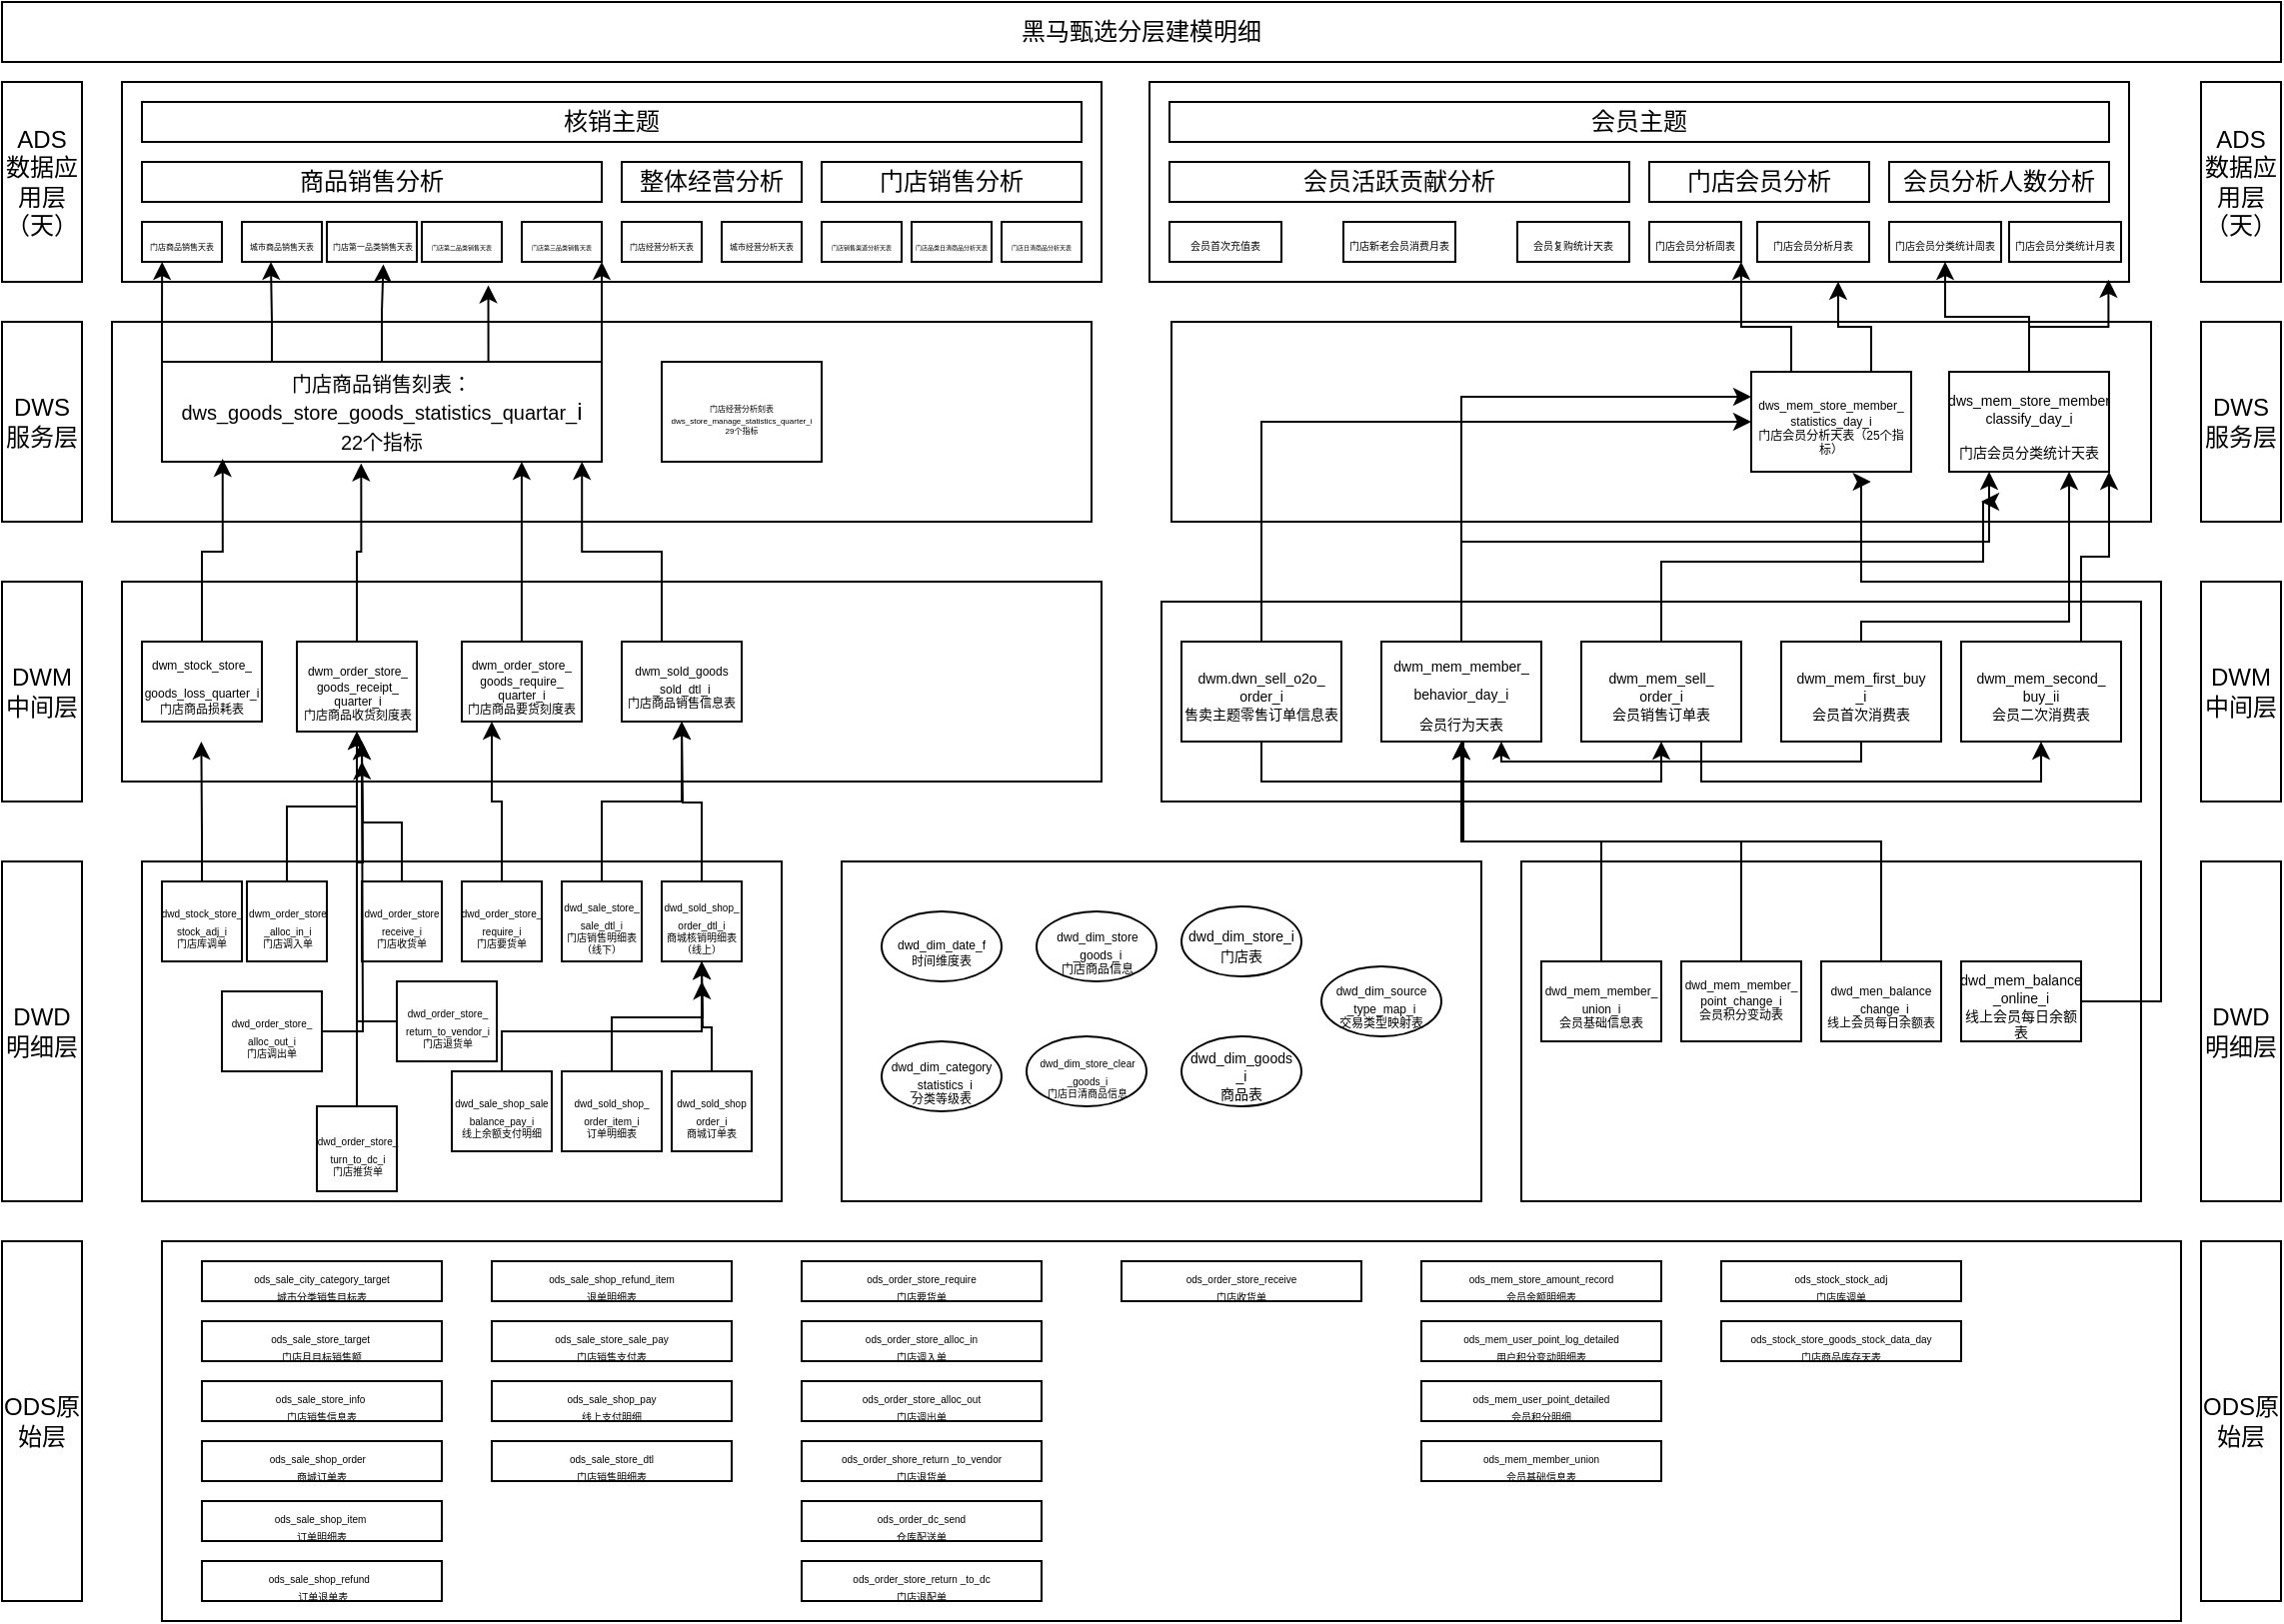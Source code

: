 <mxfile version="24.2.5" type="device">
  <diagram name="第 1 页" id="Sf4E3HGws6S3_wrzmAhF">
    <mxGraphModel dx="1444" dy="960" grid="1" gridSize="10" guides="1" tooltips="1" connect="1" arrows="1" fold="1" page="1" pageScale="1" pageWidth="1169" pageHeight="827" math="0" shadow="0">
      <root>
        <mxCell id="0" />
        <mxCell id="1" parent="0" />
        <mxCell id="gCYg-Fghnj7vj3xY7Wb9-7" value="黑马甄选分层建模明细" style="rounded=0;whiteSpace=wrap;html=1;" parent="1" vertex="1">
          <mxGeometry x="10" y="10" width="1140" height="30" as="geometry" />
        </mxCell>
        <mxCell id="gCYg-Fghnj7vj3xY7Wb9-8" value="ADS&lt;div&gt;数据应用层（天）&lt;/div&gt;" style="rounded=0;whiteSpace=wrap;html=1;" parent="1" vertex="1">
          <mxGeometry x="10" y="50" width="40" height="100" as="geometry" />
        </mxCell>
        <mxCell id="gCYg-Fghnj7vj3xY7Wb9-9" value="DWS&lt;div&gt;服务层&lt;/div&gt;" style="rounded=0;whiteSpace=wrap;html=1;" parent="1" vertex="1">
          <mxGeometry x="10" y="170" width="40" height="100" as="geometry" />
        </mxCell>
        <mxCell id="gCYg-Fghnj7vj3xY7Wb9-10" value="DWM&lt;div&gt;中间层&lt;/div&gt;" style="rounded=0;whiteSpace=wrap;html=1;" parent="1" vertex="1">
          <mxGeometry x="10" y="300" width="40" height="110" as="geometry" />
        </mxCell>
        <mxCell id="gCYg-Fghnj7vj3xY7Wb9-11" value="DWD明细层" style="rounded=0;whiteSpace=wrap;html=1;" parent="1" vertex="1">
          <mxGeometry x="10" y="440" width="40" height="170" as="geometry" />
        </mxCell>
        <mxCell id="gCYg-Fghnj7vj3xY7Wb9-13" value="ODS原始层" style="rounded=0;whiteSpace=wrap;html=1;" parent="1" vertex="1">
          <mxGeometry x="10" y="630" width="40" height="180" as="geometry" />
        </mxCell>
        <mxCell id="gCYg-Fghnj7vj3xY7Wb9-19" value="ADS&lt;div&gt;数据应用层（天）&lt;/div&gt;" style="rounded=0;whiteSpace=wrap;html=1;" parent="1" vertex="1">
          <mxGeometry x="1110" y="50" width="40" height="100" as="geometry" />
        </mxCell>
        <mxCell id="gCYg-Fghnj7vj3xY7Wb9-20" value="DWS&lt;div&gt;服务层&lt;/div&gt;" style="rounded=0;whiteSpace=wrap;html=1;" parent="1" vertex="1">
          <mxGeometry x="1110" y="170" width="40" height="100" as="geometry" />
        </mxCell>
        <mxCell id="gCYg-Fghnj7vj3xY7Wb9-21" value="DWM&lt;div&gt;中间层&lt;/div&gt;" style="rounded=0;whiteSpace=wrap;html=1;" parent="1" vertex="1">
          <mxGeometry x="1110" y="300" width="40" height="110" as="geometry" />
        </mxCell>
        <mxCell id="gCYg-Fghnj7vj3xY7Wb9-22" value="DWD明细层" style="rounded=0;whiteSpace=wrap;html=1;" parent="1" vertex="1">
          <mxGeometry x="1110" y="440" width="40" height="170" as="geometry" />
        </mxCell>
        <mxCell id="gCYg-Fghnj7vj3xY7Wb9-23" value="ODS原始层" style="rounded=0;whiteSpace=wrap;html=1;" parent="1" vertex="1">
          <mxGeometry x="1110" y="630" width="40" height="180" as="geometry" />
        </mxCell>
        <mxCell id="gCYg-Fghnj7vj3xY7Wb9-24" value="" style="rounded=0;whiteSpace=wrap;html=1;" parent="1" vertex="1">
          <mxGeometry x="70" y="50" width="490" height="100" as="geometry" />
        </mxCell>
        <mxCell id="gCYg-Fghnj7vj3xY7Wb9-25" value="" style="rounded=0;whiteSpace=wrap;html=1;" parent="1" vertex="1">
          <mxGeometry x="584" y="50" width="490" height="100" as="geometry" />
        </mxCell>
        <mxCell id="gCYg-Fghnj7vj3xY7Wb9-26" value="" style="rounded=0;whiteSpace=wrap;html=1;" parent="1" vertex="1">
          <mxGeometry x="65" y="170" width="490" height="100" as="geometry" />
        </mxCell>
        <mxCell id="gCYg-Fghnj7vj3xY7Wb9-27" value="" style="rounded=0;whiteSpace=wrap;html=1;" parent="1" vertex="1">
          <mxGeometry x="595" y="170" width="490" height="100" as="geometry" />
        </mxCell>
        <mxCell id="gCYg-Fghnj7vj3xY7Wb9-28" value="" style="rounded=0;whiteSpace=wrap;html=1;" parent="1" vertex="1">
          <mxGeometry x="70" y="300" width="490" height="100" as="geometry" />
        </mxCell>
        <mxCell id="gCYg-Fghnj7vj3xY7Wb9-29" value="" style="rounded=0;whiteSpace=wrap;html=1;" parent="1" vertex="1">
          <mxGeometry x="590" y="310" width="490" height="100" as="geometry" />
        </mxCell>
        <mxCell id="gCYg-Fghnj7vj3xY7Wb9-30" value="" style="rounded=0;whiteSpace=wrap;html=1;" parent="1" vertex="1">
          <mxGeometry x="80" y="440" width="320" height="170" as="geometry" />
        </mxCell>
        <mxCell id="gCYg-Fghnj7vj3xY7Wb9-31" value="" style="rounded=0;whiteSpace=wrap;html=1;" parent="1" vertex="1">
          <mxGeometry x="430" y="440" width="320" height="170" as="geometry" />
        </mxCell>
        <mxCell id="gCYg-Fghnj7vj3xY7Wb9-32" value="" style="rounded=0;whiteSpace=wrap;html=1;" parent="1" vertex="1">
          <mxGeometry x="770" y="440" width="310" height="170" as="geometry" />
        </mxCell>
        <mxCell id="gCYg-Fghnj7vj3xY7Wb9-33" value="" style="rounded=0;whiteSpace=wrap;html=1;" parent="1" vertex="1">
          <mxGeometry x="90" y="630" width="1010" height="190" as="geometry" />
        </mxCell>
        <mxCell id="gCYg-Fghnj7vj3xY7Wb9-34" value="&lt;font style=&quot;font-size: 5px;&quot;&gt;&lt;font style=&quot;font-size: 5px;&quot;&gt;&lt;font style=&quot;font-size: 5px;&quot;&gt;ods_sale_city_category_&lt;/font&gt;&lt;font style=&quot;font-size: 5px;&quot;&gt;&lt;font style=&quot;font-size: 5px;&quot;&gt;target&lt;/font&gt;&lt;/font&gt;&lt;/font&gt;&lt;/font&gt;&lt;div style=&quot;font-size: 5px;&quot;&gt;&lt;span style=&quot;background-color: initial;&quot;&gt;&lt;font style=&quot;font-size: 5px;&quot;&gt;城市分类销售目标表&lt;/font&gt;&lt;/span&gt;&lt;/div&gt;" style="rounded=0;whiteSpace=wrap;html=1;" parent="1" vertex="1">
          <mxGeometry x="110" y="640" width="120" height="20" as="geometry" />
        </mxCell>
        <mxCell id="gCYg-Fghnj7vj3xY7Wb9-35" value="&lt;font style=&quot;font-size: 5px;&quot;&gt;ods_sale_store_target&amp;nbsp;&lt;/font&gt;&lt;div style=&quot;font-size: 5px;&quot;&gt;&lt;font style=&quot;font-size: 5px;&quot;&gt;门店月目标销售额&lt;/font&gt;&lt;/div&gt;" style="rounded=0;whiteSpace=wrap;html=1;" parent="1" vertex="1">
          <mxGeometry x="110" y="670" width="120" height="20" as="geometry" />
        </mxCell>
        <mxCell id="gCYg-Fghnj7vj3xY7Wb9-37" value="&lt;font style=&quot;font-size: 5px;&quot;&gt;ods_sale_store_info&amp;nbsp;&lt;/font&gt;&lt;div style=&quot;font-size: 5px;&quot;&gt;&lt;font style=&quot;font-size: 5px;&quot;&gt;门店销售信息表&lt;/font&gt;&lt;/div&gt;" style="rounded=0;whiteSpace=wrap;html=1;" parent="1" vertex="1">
          <mxGeometry x="110" y="700" width="120" height="20" as="geometry" />
        </mxCell>
        <mxCell id="gCYg-Fghnj7vj3xY7Wb9-38" value="&lt;font style=&quot;font-size: 5px;&quot;&gt;ods_sale_shop_order&amp;nbsp; &amp;nbsp;&lt;/font&gt;&lt;div style=&quot;font-size: 5px;&quot;&gt;&lt;font style=&quot;font-size: 5px;&quot;&gt;商城订单表&lt;/font&gt;&lt;/div&gt;" style="rounded=0;whiteSpace=wrap;html=1;" parent="1" vertex="1">
          <mxGeometry x="110" y="730" width="120" height="20" as="geometry" />
        </mxCell>
        <mxCell id="gCYg-Fghnj7vj3xY7Wb9-39" value="&lt;font style=&quot;font-size: 5px;&quot;&gt;ods_sale_shop_item&amp;nbsp;&lt;/font&gt;&lt;div style=&quot;font-size: 5px;&quot;&gt;&lt;font style=&quot;font-size: 5px;&quot;&gt;订单明细表&lt;/font&gt;&lt;/div&gt;" style="rounded=0;whiteSpace=wrap;html=1;" parent="1" vertex="1">
          <mxGeometry x="110" y="760" width="120" height="20" as="geometry" />
        </mxCell>
        <mxCell id="gCYg-Fghnj7vj3xY7Wb9-47" value="&lt;font style=&quot;font-size: 5px;&quot;&gt;ods_sale_shop_refund&amp;nbsp;&amp;nbsp;&lt;/font&gt;&lt;div style=&quot;font-size: 5px;&quot;&gt;&lt;font style=&quot;font-size: 5px;&quot;&gt;&amp;nbsp;订单退单表&lt;/font&gt;&lt;/div&gt;" style="rounded=0;whiteSpace=wrap;html=1;" parent="1" vertex="1">
          <mxGeometry x="110" y="790" width="120" height="20" as="geometry" />
        </mxCell>
        <mxCell id="gCYg-Fghnj7vj3xY7Wb9-48" value="&lt;font style=&quot;font-size: 5px;&quot;&gt;ods_sale_shop_refund_item&lt;/font&gt;&lt;div style=&quot;font-size: 5px;&quot;&gt;&lt;font style=&quot;font-size: 5px;&quot;&gt;退单明细表&lt;/font&gt;&lt;/div&gt;" style="rounded=0;whiteSpace=wrap;html=1;" parent="1" vertex="1">
          <mxGeometry x="255" y="640" width="120" height="20" as="geometry" />
        </mxCell>
        <mxCell id="gCYg-Fghnj7vj3xY7Wb9-49" value="&lt;font style=&quot;font-size: 5px;&quot;&gt;ods_sale_store_sale_pay&lt;/font&gt;&lt;div style=&quot;font-size: 5px;&quot;&gt;&lt;font style=&quot;font-size: 5px;&quot;&gt;门店销售支付表&lt;/font&gt;&lt;/div&gt;" style="rounded=0;whiteSpace=wrap;html=1;" parent="1" vertex="1">
          <mxGeometry x="255" y="670" width="120" height="20" as="geometry" />
        </mxCell>
        <mxCell id="gCYg-Fghnj7vj3xY7Wb9-50" value="&lt;font style=&quot;font-size: 5px;&quot;&gt;ods_sale_shop_pay&lt;/font&gt;&lt;div style=&quot;font-size: 5px;&quot;&gt;&lt;font style=&quot;font-size: 5px;&quot;&gt;线上支付明细&lt;/font&gt;&lt;/div&gt;" style="rounded=0;whiteSpace=wrap;html=1;" parent="1" vertex="1">
          <mxGeometry x="255" y="700" width="120" height="20" as="geometry" />
        </mxCell>
        <mxCell id="gCYg-Fghnj7vj3xY7Wb9-51" value="&lt;font style=&quot;font-size: 5px;&quot;&gt;ods_sale_store_dtl&lt;/font&gt;&lt;div style=&quot;font-size: 5px;&quot;&gt;&lt;font style=&quot;font-size: 5px;&quot;&gt;门店销售明细表&lt;/font&gt;&lt;/div&gt;" style="rounded=0;whiteSpace=wrap;html=1;" parent="1" vertex="1">
          <mxGeometry x="255" y="730" width="120" height="20" as="geometry" />
        </mxCell>
        <mxCell id="gCYg-Fghnj7vj3xY7Wb9-61" value="&lt;font style=&quot;font-size: 5px;&quot;&gt;ods_order_store_require&lt;/font&gt;&lt;div style=&quot;font-size: 5px;&quot;&gt;&lt;font style=&quot;font-size: 5px;&quot;&gt;门店要货单&lt;/font&gt;&lt;/div&gt;" style="rounded=0;whiteSpace=wrap;html=1;" parent="1" vertex="1">
          <mxGeometry x="410" y="640" width="120" height="20" as="geometry" />
        </mxCell>
        <mxCell id="gCYg-Fghnj7vj3xY7Wb9-62" value="&lt;font style=&quot;font-size: 5px;&quot;&gt;ods_order_store_alloc_in&lt;/font&gt;&lt;div style=&quot;font-size: 5px;&quot;&gt;&lt;font style=&quot;font-size: 5px;&quot;&gt;门店调入单&lt;/font&gt;&lt;/div&gt;" style="rounded=0;whiteSpace=wrap;html=1;" parent="1" vertex="1">
          <mxGeometry x="410" y="670" width="120" height="20" as="geometry" />
        </mxCell>
        <mxCell id="gCYg-Fghnj7vj3xY7Wb9-63" value="&lt;font style=&quot;font-size: 5px;&quot;&gt;ods_order_store_alloc_out&lt;/font&gt;&lt;div style=&quot;font-size: 5px;&quot;&gt;&lt;font style=&quot;font-size: 5px;&quot;&gt;门店调出单&lt;/font&gt;&lt;/div&gt;" style="rounded=0;whiteSpace=wrap;html=1;" parent="1" vertex="1">
          <mxGeometry x="410" y="700" width="120" height="20" as="geometry" />
        </mxCell>
        <mxCell id="gCYg-Fghnj7vj3xY7Wb9-64" value="&lt;font style=&quot;font-size: 5px;&quot;&gt;ods_order_shore_return _to_vendor&lt;/font&gt;&lt;div style=&quot;font-size: 5px;&quot;&gt;&lt;font style=&quot;font-size: 5px;&quot;&gt;门店退货单&lt;/font&gt;&lt;/div&gt;" style="rounded=0;whiteSpace=wrap;html=1;" parent="1" vertex="1">
          <mxGeometry x="410" y="730" width="120" height="20" as="geometry" />
        </mxCell>
        <mxCell id="gCYg-Fghnj7vj3xY7Wb9-65" value="&lt;font style=&quot;font-size: 5px;&quot;&gt;ods_order_dc_send&lt;/font&gt;&lt;div style=&quot;font-size: 5px;&quot;&gt;&lt;font style=&quot;font-size: 5px;&quot;&gt;仓库配送单&lt;/font&gt;&lt;/div&gt;" style="rounded=0;whiteSpace=wrap;html=1;" parent="1" vertex="1">
          <mxGeometry x="410" y="760" width="120" height="20" as="geometry" />
        </mxCell>
        <mxCell id="gCYg-Fghnj7vj3xY7Wb9-66" value="&lt;font style=&quot;font-size: 5px;&quot;&gt;ods_order_store_return _to_dc&lt;/font&gt;&lt;div style=&quot;font-size: 5px;&quot;&gt;&lt;font style=&quot;font-size: 5px;&quot;&gt;门店退配单&lt;/font&gt;&lt;/div&gt;" style="rounded=0;whiteSpace=wrap;html=1;" parent="1" vertex="1">
          <mxGeometry x="410" y="790" width="120" height="20" as="geometry" />
        </mxCell>
        <mxCell id="gCYg-Fghnj7vj3xY7Wb9-67" value="&lt;font style=&quot;font-size: 5px;&quot;&gt;ods_order_store_receive&lt;/font&gt;&lt;div style=&quot;font-size: 5px;&quot;&gt;&lt;font style=&quot;font-size: 5px;&quot;&gt;门店收货单&lt;/font&gt;&lt;/div&gt;" style="rounded=0;whiteSpace=wrap;html=1;" parent="1" vertex="1">
          <mxGeometry x="570" y="640" width="120" height="20" as="geometry" />
        </mxCell>
        <mxCell id="gCYg-Fghnj7vj3xY7Wb9-73" value="&lt;font style=&quot;font-size: 5px;&quot;&gt;ods_mem_store_amount_record&lt;/font&gt;&lt;div style=&quot;font-size: 5px;&quot;&gt;&lt;font style=&quot;font-size: 5px;&quot;&gt;会员余额明细表&lt;/font&gt;&lt;/div&gt;" style="rounded=0;whiteSpace=wrap;html=1;" parent="1" vertex="1">
          <mxGeometry x="720" y="640" width="120" height="20" as="geometry" />
        </mxCell>
        <mxCell id="gCYg-Fghnj7vj3xY7Wb9-74" value="&lt;font style=&quot;font-size: 5px;&quot;&gt;ods_mem_user_point_log_detailed&lt;/font&gt;&lt;div style=&quot;font-size: 5px;&quot;&gt;&lt;font style=&quot;font-size: 5px;&quot;&gt;用户积分变动明细表&lt;/font&gt;&lt;/div&gt;" style="rounded=0;whiteSpace=wrap;html=1;" parent="1" vertex="1">
          <mxGeometry x="720" y="670" width="120" height="20" as="geometry" />
        </mxCell>
        <mxCell id="gCYg-Fghnj7vj3xY7Wb9-75" value="&lt;font style=&quot;font-size: 5px;&quot;&gt;ods_mem_user_point_detailed&lt;/font&gt;&lt;div style=&quot;font-size: 5px;&quot;&gt;&lt;font style=&quot;font-size: 5px;&quot;&gt;会员积分明细&lt;/font&gt;&lt;/div&gt;" style="rounded=0;whiteSpace=wrap;html=1;" parent="1" vertex="1">
          <mxGeometry x="720" y="700" width="120" height="20" as="geometry" />
        </mxCell>
        <mxCell id="gCYg-Fghnj7vj3xY7Wb9-76" value="&lt;font style=&quot;font-size: 5px;&quot;&gt;ods_mem_member_union&lt;/font&gt;&lt;div style=&quot;font-size: 5px;&quot;&gt;&lt;font style=&quot;font-size: 5px;&quot;&gt;会员基础信息表&lt;/font&gt;&lt;/div&gt;" style="rounded=0;whiteSpace=wrap;html=1;" parent="1" vertex="1">
          <mxGeometry x="720" y="730" width="120" height="20" as="geometry" />
        </mxCell>
        <mxCell id="gCYg-Fghnj7vj3xY7Wb9-85" value="&lt;font style=&quot;font-size: 5px;&quot;&gt;ods_stock_stock_adj&lt;/font&gt;&lt;div style=&quot;font-size: 5px;&quot;&gt;&lt;font style=&quot;font-size: 5px;&quot;&gt;门店库调单&lt;/font&gt;&lt;/div&gt;" style="rounded=0;whiteSpace=wrap;html=1;" parent="1" vertex="1">
          <mxGeometry x="870" y="640" width="120" height="20" as="geometry" />
        </mxCell>
        <mxCell id="gCYg-Fghnj7vj3xY7Wb9-86" value="&lt;font style=&quot;font-size: 5px;&quot;&gt;od&lt;font style=&quot;font-size: 5px;&quot;&gt;s_stock_store_goods_stock_data_day&lt;/font&gt;&lt;/font&gt;&lt;div style=&quot;font-size: 5px;&quot;&gt;&lt;font style=&quot;font-size: 5px;&quot;&gt;门店商品库存天表&lt;/font&gt;&lt;/div&gt;" style="rounded=0;whiteSpace=wrap;html=1;" parent="1" vertex="1">
          <mxGeometry x="870" y="670" width="120" height="20" as="geometry" />
        </mxCell>
        <mxCell id="gCYg-Fghnj7vj3xY7Wb9-92" value="&lt;font style=&quot;font-size: 5px;&quot;&gt;dwd_stock_store_&lt;/font&gt;&lt;div style=&quot;font-size: 5px;&quot;&gt;&lt;font style=&quot;font-size: 5px;&quot;&gt;stock_adj_i&lt;/font&gt;&lt;/div&gt;&lt;div style=&quot;font-size: 5px;&quot;&gt;&lt;font style=&quot;font-size: 5px;&quot;&gt;门店库调单&lt;/font&gt;&lt;/div&gt;" style="rounded=0;whiteSpace=wrap;html=1;" parent="1" vertex="1">
          <mxGeometry x="90" y="450" width="40" height="40" as="geometry" />
        </mxCell>
        <mxCell id="M7vRHAxpr6XtETw_-yY6-61" style="edgeStyle=orthogonalEdgeStyle;rounded=0;orthogonalLoop=1;jettySize=auto;html=1;entryX=0.5;entryY=1;entryDx=0;entryDy=0;" edge="1" parent="1" source="gCYg-Fghnj7vj3xY7Wb9-96" target="gCYg-Fghnj7vj3xY7Wb9-127">
          <mxGeometry relative="1" as="geometry" />
        </mxCell>
        <mxCell id="gCYg-Fghnj7vj3xY7Wb9-96" value="&lt;font style=&quot;font-size: 5px;&quot;&gt;dwm_order_store&lt;/font&gt;&lt;div style=&quot;font-size: 5px;&quot;&gt;&lt;font style=&quot;font-size: 5px;&quot;&gt;_alloc_in_i&lt;/font&gt;&lt;/div&gt;&lt;div style=&quot;font-size: 5px;&quot;&gt;&lt;font style=&quot;font-size: 5px;&quot;&gt;门店调入单&lt;/font&gt;&lt;/div&gt;" style="rounded=0;whiteSpace=wrap;html=1;" parent="1" vertex="1">
          <mxGeometry x="132.5" y="450" width="40" height="40" as="geometry" />
        </mxCell>
        <mxCell id="M7vRHAxpr6XtETw_-yY6-63" style="edgeStyle=orthogonalEdgeStyle;rounded=0;orthogonalLoop=1;jettySize=auto;html=1;exitX=0.5;exitY=0;exitDx=0;exitDy=0;" edge="1" parent="1" source="gCYg-Fghnj7vj3xY7Wb9-97">
          <mxGeometry relative="1" as="geometry">
            <mxPoint x="190" y="390" as="targetPoint" />
          </mxGeometry>
        </mxCell>
        <mxCell id="gCYg-Fghnj7vj3xY7Wb9-97" value="&lt;font style=&quot;font-size: 5px;&quot;&gt;dwd_order_store&lt;/font&gt;&lt;div style=&quot;font-size: 5px;&quot;&gt;&lt;font style=&quot;font-size: 5px;&quot;&gt;receive_i&lt;/font&gt;&lt;/div&gt;&lt;div style=&quot;font-size: 5px;&quot;&gt;&lt;font style=&quot;font-size: 5px;&quot;&gt;门店收货单&lt;/font&gt;&lt;/div&gt;" style="rounded=0;whiteSpace=wrap;html=1;" parent="1" vertex="1">
          <mxGeometry x="190" y="450" width="40" height="40" as="geometry" />
        </mxCell>
        <mxCell id="M7vRHAxpr6XtETw_-yY6-67" style="edgeStyle=orthogonalEdgeStyle;rounded=0;orthogonalLoop=1;jettySize=auto;html=1;exitX=0.5;exitY=0;exitDx=0;exitDy=0;entryX=0.25;entryY=1;entryDx=0;entryDy=0;" edge="1" parent="1" source="gCYg-Fghnj7vj3xY7Wb9-98" target="gCYg-Fghnj7vj3xY7Wb9-128">
          <mxGeometry relative="1" as="geometry">
            <Array as="points">
              <mxPoint x="260" y="410" />
              <mxPoint x="255" y="410" />
            </Array>
          </mxGeometry>
        </mxCell>
        <mxCell id="gCYg-Fghnj7vj3xY7Wb9-98" value="&lt;font style=&quot;font-size: 5px;&quot;&gt;dwd_order_store_&lt;/font&gt;&lt;div style=&quot;font-size: 5px;&quot;&gt;&lt;font style=&quot;font-size: 5px;&quot;&gt;require_i&lt;/font&gt;&lt;/div&gt;&lt;div style=&quot;font-size: 5px;&quot;&gt;&lt;font style=&quot;font-size: 5px;&quot;&gt;门店要货单&lt;/font&gt;&lt;/div&gt;" style="rounded=0;whiteSpace=wrap;html=1;" parent="1" vertex="1">
          <mxGeometry x="240" y="450" width="40" height="40" as="geometry" />
        </mxCell>
        <mxCell id="M7vRHAxpr6XtETw_-yY6-68" style="edgeStyle=orthogonalEdgeStyle;rounded=0;orthogonalLoop=1;jettySize=auto;html=1;entryX=0.5;entryY=1;entryDx=0;entryDy=0;" edge="1" parent="1" source="gCYg-Fghnj7vj3xY7Wb9-99" target="gCYg-Fghnj7vj3xY7Wb9-129">
          <mxGeometry relative="1" as="geometry" />
        </mxCell>
        <mxCell id="gCYg-Fghnj7vj3xY7Wb9-99" value="&lt;font style=&quot;font-size: 5px;&quot;&gt;dwd_sale_store_&lt;/font&gt;&lt;div style=&quot;font-size: 5px;&quot;&gt;&lt;font style=&quot;font-size: 5px;&quot;&gt;sale_dtl_i&lt;/font&gt;&lt;/div&gt;&lt;div style=&quot;font-size: 5px;&quot;&gt;&lt;font style=&quot;font-size: 5px;&quot;&gt;门店销售明细表（线下）&lt;/font&gt;&lt;/div&gt;" style="rounded=0;whiteSpace=wrap;html=1;" parent="1" vertex="1">
          <mxGeometry x="290" y="450" width="40" height="40" as="geometry" />
        </mxCell>
        <mxCell id="M7vRHAxpr6XtETw_-yY6-69" style="edgeStyle=orthogonalEdgeStyle;rounded=0;orthogonalLoop=1;jettySize=auto;html=1;exitX=0.5;exitY=0;exitDx=0;exitDy=0;" edge="1" parent="1" source="gCYg-Fghnj7vj3xY7Wb9-100">
          <mxGeometry relative="1" as="geometry">
            <mxPoint x="350" y="370" as="targetPoint" />
          </mxGeometry>
        </mxCell>
        <mxCell id="gCYg-Fghnj7vj3xY7Wb9-100" value="&lt;font style=&quot;font-size: 5px;&quot;&gt;dwd_sold_shop_&lt;/font&gt;&lt;div style=&quot;font-size: 5px;&quot;&gt;&lt;font style=&quot;font-size: 5px;&quot;&gt;order_dtl_i&lt;/font&gt;&lt;/div&gt;&lt;div style=&quot;font-size: 5px;&quot;&gt;&lt;font style=&quot;font-size: 5px;&quot;&gt;商城核销明细表（线上）&lt;/font&gt;&lt;/div&gt;" style="rounded=0;whiteSpace=wrap;html=1;" parent="1" vertex="1">
          <mxGeometry x="340" y="450" width="40" height="40" as="geometry" />
        </mxCell>
        <mxCell id="M7vRHAxpr6XtETw_-yY6-64" style="edgeStyle=orthogonalEdgeStyle;rounded=0;orthogonalLoop=1;jettySize=auto;html=1;exitX=1;exitY=0.5;exitDx=0;exitDy=0;" edge="1" parent="1" source="gCYg-Fghnj7vj3xY7Wb9-101">
          <mxGeometry relative="1" as="geometry">
            <mxPoint x="190" y="380" as="targetPoint" />
          </mxGeometry>
        </mxCell>
        <mxCell id="gCYg-Fghnj7vj3xY7Wb9-101" value="&lt;font style=&quot;font-size: 5px;&quot;&gt;dwd_order_store_&lt;/font&gt;&lt;div style=&quot;font-size: 5px;&quot;&gt;&lt;font style=&quot;font-size: 5px;&quot;&gt;alloc_out_i&lt;/font&gt;&lt;/div&gt;&lt;div style=&quot;font-size: 5px;&quot;&gt;&lt;font style=&quot;font-size: 5px;&quot;&gt;门店调出单&lt;/font&gt;&lt;/div&gt;" style="rounded=0;whiteSpace=wrap;html=1;" parent="1" vertex="1">
          <mxGeometry x="120" y="505" width="50" height="40" as="geometry" />
        </mxCell>
        <mxCell id="M7vRHAxpr6XtETw_-yY6-65" style="edgeStyle=orthogonalEdgeStyle;rounded=0;orthogonalLoop=1;jettySize=auto;html=1;exitX=0;exitY=0.5;exitDx=0;exitDy=0;" edge="1" parent="1" source="gCYg-Fghnj7vj3xY7Wb9-102">
          <mxGeometry relative="1" as="geometry">
            <mxPoint x="190" y="380" as="targetPoint" />
          </mxGeometry>
        </mxCell>
        <mxCell id="gCYg-Fghnj7vj3xY7Wb9-102" value="&lt;font style=&quot;font-size: 5px;&quot;&gt;dwd_order_store_&lt;/font&gt;&lt;div style=&quot;font-size: 5px;&quot;&gt;&lt;font style=&quot;font-size: 5px;&quot;&gt;return_to_vendor_i&lt;/font&gt;&lt;/div&gt;&lt;div style=&quot;font-size: 5px;&quot;&gt;&lt;font style=&quot;font-size: 5px;&quot;&gt;门店退货单&lt;/font&gt;&lt;/div&gt;" style="rounded=0;whiteSpace=wrap;html=1;" parent="1" vertex="1">
          <mxGeometry x="207.5" y="500" width="50" height="40" as="geometry" />
        </mxCell>
        <mxCell id="M7vRHAxpr6XtETw_-yY6-71" style="edgeStyle=orthogonalEdgeStyle;rounded=0;orthogonalLoop=1;jettySize=auto;html=1;exitX=0.5;exitY=0;exitDx=0;exitDy=0;" edge="1" parent="1" source="gCYg-Fghnj7vj3xY7Wb9-103">
          <mxGeometry relative="1" as="geometry">
            <mxPoint x="360" y="490" as="targetPoint" />
          </mxGeometry>
        </mxCell>
        <mxCell id="gCYg-Fghnj7vj3xY7Wb9-103" value="&lt;font style=&quot;font-size: 5px;&quot;&gt;dwd_sold_shop_&lt;/font&gt;&lt;div style=&quot;font-size: 5px;&quot;&gt;&lt;font style=&quot;font-size: 5px;&quot;&gt;order_item_i&lt;/font&gt;&lt;/div&gt;&lt;div style=&quot;font-size: 5px;&quot;&gt;&lt;font style=&quot;font-size: 5px;&quot;&gt;订单明细表&lt;/font&gt;&lt;/div&gt;" style="rounded=0;whiteSpace=wrap;html=1;" parent="1" vertex="1">
          <mxGeometry x="290" y="545" width="50" height="40" as="geometry" />
        </mxCell>
        <mxCell id="M7vRHAxpr6XtETw_-yY6-72" style="edgeStyle=orthogonalEdgeStyle;rounded=0;orthogonalLoop=1;jettySize=auto;html=1;exitX=0.5;exitY=0;exitDx=0;exitDy=0;" edge="1" parent="1" source="gCYg-Fghnj7vj3xY7Wb9-104">
          <mxGeometry relative="1" as="geometry">
            <mxPoint x="360" y="500" as="targetPoint" />
          </mxGeometry>
        </mxCell>
        <mxCell id="gCYg-Fghnj7vj3xY7Wb9-104" value="&lt;font style=&quot;font-size: 5px;&quot;&gt;dwd_sold_shop&lt;/font&gt;&lt;div style=&quot;font-size: 5px;&quot;&gt;&lt;font style=&quot;font-size: 5px;&quot;&gt;order_i&lt;/font&gt;&lt;/div&gt;&lt;div style=&quot;font-size: 5px;&quot;&gt;&lt;font style=&quot;font-size: 5px;&quot;&gt;商城订单表&lt;/font&gt;&lt;/div&gt;" style="rounded=0;whiteSpace=wrap;html=1;" parent="1" vertex="1">
          <mxGeometry x="345" y="545" width="40" height="40" as="geometry" />
        </mxCell>
        <mxCell id="M7vRHAxpr6XtETw_-yY6-62" style="edgeStyle=orthogonalEdgeStyle;rounded=0;orthogonalLoop=1;jettySize=auto;html=1;entryX=0.5;entryY=1;entryDx=0;entryDy=0;" edge="1" parent="1" source="gCYg-Fghnj7vj3xY7Wb9-105" target="gCYg-Fghnj7vj3xY7Wb9-127">
          <mxGeometry relative="1" as="geometry" />
        </mxCell>
        <mxCell id="gCYg-Fghnj7vj3xY7Wb9-105" value="&lt;font style=&quot;font-size: 5px;&quot;&gt;dwd_order_store_&lt;/font&gt;&lt;div style=&quot;font-size: 5px;&quot;&gt;&lt;font style=&quot;font-size: 5px;&quot;&gt;turn_to_dc_i&lt;/font&gt;&lt;/div&gt;&lt;div style=&quot;font-size: 5px;&quot;&gt;&lt;font style=&quot;font-size: 5px;&quot;&gt;门店推货单&lt;/font&gt;&lt;/div&gt;" style="rounded=0;whiteSpace=wrap;html=1;" parent="1" vertex="1">
          <mxGeometry x="167.5" y="562.5" width="40" height="42.5" as="geometry" />
        </mxCell>
        <mxCell id="gCYg-Fghnj7vj3xY7Wb9-107" value="&lt;font style=&quot;font-size: 5px;&quot;&gt;dwd_sale_shop_sale&lt;/font&gt;&lt;div style=&quot;font-size: 5px;&quot;&gt;&lt;font style=&quot;font-size: 5px;&quot;&gt;balance_pay_i&lt;/font&gt;&lt;/div&gt;&lt;div style=&quot;font-size: 5px;&quot;&gt;&lt;font style=&quot;font-size: 5px;&quot;&gt;线上余额支付明细&lt;/font&gt;&lt;/div&gt;" style="rounded=0;whiteSpace=wrap;html=1;" parent="1" vertex="1">
          <mxGeometry x="235" y="545" width="50" height="40" as="geometry" />
        </mxCell>
        <mxCell id="gCYg-Fghnj7vj3xY7Wb9-108" value="&lt;font style=&quot;font-size: 6px;&quot;&gt;dwd_dim_date_f&lt;/font&gt;&lt;div style=&quot;font-size: 6px;&quot;&gt;&lt;font style=&quot;font-size: 6px;&quot;&gt;时间维度表&lt;/font&gt;&lt;/div&gt;" style="ellipse;whiteSpace=wrap;html=1;" parent="1" vertex="1">
          <mxGeometry x="450" y="465" width="60" height="35" as="geometry" />
        </mxCell>
        <mxCell id="gCYg-Fghnj7vj3xY7Wb9-109" value="&lt;font style=&quot;font-size: 6px;&quot;&gt;dwd_dim_category&lt;/font&gt;&lt;div style=&quot;font-size: 6px;&quot;&gt;&lt;font style=&quot;font-size: 6px;&quot;&gt;_statistics_i&lt;/font&gt;&lt;/div&gt;&lt;div style=&quot;font-size: 6px;&quot;&gt;&lt;font style=&quot;font-size: 6px;&quot;&gt;分类等级表&lt;/font&gt;&lt;/div&gt;" style="ellipse;whiteSpace=wrap;html=1;" parent="1" vertex="1">
          <mxGeometry x="450" y="530" width="60" height="35" as="geometry" />
        </mxCell>
        <mxCell id="gCYg-Fghnj7vj3xY7Wb9-116" value="&lt;font style=&quot;font-size: 6px;&quot;&gt;dwd_dim_source&lt;/font&gt;&lt;div style=&quot;font-size: 6px;&quot;&gt;&lt;font style=&quot;font-size: 6px;&quot;&gt;_type_map_i&lt;/font&gt;&lt;/div&gt;&lt;div style=&quot;font-size: 6px;&quot;&gt;&lt;font style=&quot;font-size: 6px;&quot;&gt;交易类型映射表&lt;/font&gt;&lt;/div&gt;" style="ellipse;whiteSpace=wrap;html=1;" parent="1" vertex="1">
          <mxGeometry x="670" y="492.5" width="60" height="35" as="geometry" />
        </mxCell>
        <mxCell id="gCYg-Fghnj7vj3xY7Wb9-117" value="&lt;font style=&quot;font-size: 6px;&quot;&gt;dwd_dim_store&lt;/font&gt;&lt;div style=&quot;font-size: 6px;&quot;&gt;&lt;font style=&quot;font-size: 6px;&quot;&gt;_goods_i&lt;/font&gt;&lt;/div&gt;&lt;div style=&quot;font-size: 6px;&quot;&gt;&lt;font style=&quot;font-size: 6px;&quot;&gt;门店商品信息&lt;/font&gt;&lt;/div&gt;" style="ellipse;whiteSpace=wrap;html=1;" parent="1" vertex="1">
          <mxGeometry x="527.5" y="465" width="60" height="35" as="geometry" />
        </mxCell>
        <mxCell id="gCYg-Fghnj7vj3xY7Wb9-118" value="&lt;font style=&quot;font-size: 5px;&quot;&gt;dwd_dim_store_clear&lt;/font&gt;&lt;div style=&quot;font-size: 5px;&quot;&gt;&lt;font style=&quot;font-size: 5px;&quot;&gt;_goods_i&lt;/font&gt;&lt;/div&gt;&lt;div style=&quot;font-size: 5px;&quot;&gt;&lt;font style=&quot;font-size: 5px;&quot;&gt;门店日清商品信息&lt;/font&gt;&lt;/div&gt;" style="ellipse;whiteSpace=wrap;html=1;" parent="1" vertex="1">
          <mxGeometry x="522.5" y="527.5" width="60" height="35" as="geometry" />
        </mxCell>
        <mxCell id="gCYg-Fghnj7vj3xY7Wb9-119" value="&lt;font style=&quot;font-size: 7px;&quot;&gt;dwd_dim_store_i&lt;/font&gt;&lt;div style=&quot;font-size: 7px;&quot;&gt;&lt;font style=&quot;font-size: 7px;&quot;&gt;门店表&lt;/font&gt;&lt;/div&gt;" style="ellipse;whiteSpace=wrap;html=1;" parent="1" vertex="1">
          <mxGeometry x="600" y="462.5" width="60" height="35" as="geometry" />
        </mxCell>
        <mxCell id="gCYg-Fghnj7vj3xY7Wb9-120" value="&lt;font style=&quot;font-size: 7px;&quot;&gt;dwd_dim_goods&lt;/font&gt;&lt;div style=&quot;font-size: 7px;&quot;&gt;&lt;font style=&quot;font-size: 7px;&quot;&gt;_i&lt;/font&gt;&lt;/div&gt;&lt;div style=&quot;font-size: 7px;&quot;&gt;&lt;font style=&quot;font-size: 7px;&quot;&gt;商品表&lt;/font&gt;&lt;/div&gt;" style="ellipse;whiteSpace=wrap;html=1;" parent="1" vertex="1">
          <mxGeometry x="600" y="527.5" width="60" height="35" as="geometry" />
        </mxCell>
        <mxCell id="M7vRHAxpr6XtETw_-yY6-73" style="edgeStyle=orthogonalEdgeStyle;rounded=0;orthogonalLoop=1;jettySize=auto;html=1;entryX=0.5;entryY=1;entryDx=0;entryDy=0;" edge="1" parent="1" source="gCYg-Fghnj7vj3xY7Wb9-121" target="gCYg-Fghnj7vj3xY7Wb9-131">
          <mxGeometry relative="1" as="geometry">
            <Array as="points">
              <mxPoint x="810" y="430" />
              <mxPoint x="740" y="430" />
            </Array>
          </mxGeometry>
        </mxCell>
        <mxCell id="gCYg-Fghnj7vj3xY7Wb9-121" value="&lt;font style=&quot;font-size: 6px;&quot;&gt;dwd_mem_member_&lt;/font&gt;&lt;div style=&quot;font-size: 6px;&quot;&gt;&lt;font style=&quot;font-size: 6px;&quot;&gt;union_i&lt;/font&gt;&lt;/div&gt;&lt;div style=&quot;font-size: 6px;&quot;&gt;&lt;font style=&quot;font-size: 6px;&quot;&gt;会员基础信息表&lt;/font&gt;&lt;/div&gt;" style="rounded=0;whiteSpace=wrap;html=1;" parent="1" vertex="1">
          <mxGeometry x="780" y="490" width="60" height="40" as="geometry" />
        </mxCell>
        <mxCell id="M7vRHAxpr6XtETw_-yY6-74" style="edgeStyle=orthogonalEdgeStyle;rounded=0;orthogonalLoop=1;jettySize=auto;html=1;" edge="1" parent="1" source="gCYg-Fghnj7vj3xY7Wb9-122">
          <mxGeometry relative="1" as="geometry">
            <mxPoint x="740" y="370" as="targetPoint" />
            <Array as="points">
              <mxPoint x="880" y="430" />
              <mxPoint x="741" y="430" />
              <mxPoint x="741" y="370" />
            </Array>
          </mxGeometry>
        </mxCell>
        <mxCell id="gCYg-Fghnj7vj3xY7Wb9-122" value="&lt;font style=&quot;font-size: 6px;&quot;&gt;dwd_mem_member_&lt;/font&gt;&lt;div style=&quot;font-size: 6px;&quot;&gt;&lt;font style=&quot;font-size: 6px;&quot;&gt;point_change_i&lt;/font&gt;&lt;/div&gt;&lt;div style=&quot;font-size: 6px;&quot;&gt;&lt;font style=&quot;font-size: 6px;&quot;&gt;会员积分变动表&lt;br&gt;&lt;/font&gt;&lt;div&gt;&lt;br&gt;&lt;/div&gt;&lt;/div&gt;" style="rounded=0;whiteSpace=wrap;html=1;" parent="1" vertex="1">
          <mxGeometry x="850" y="490" width="60" height="40" as="geometry" />
        </mxCell>
        <mxCell id="M7vRHAxpr6XtETw_-yY6-75" style="edgeStyle=orthogonalEdgeStyle;rounded=0;orthogonalLoop=1;jettySize=auto;html=1;entryX=0.5;entryY=1;entryDx=0;entryDy=0;" edge="1" parent="1" source="gCYg-Fghnj7vj3xY7Wb9-123" target="gCYg-Fghnj7vj3xY7Wb9-131">
          <mxGeometry relative="1" as="geometry">
            <Array as="points">
              <mxPoint x="950" y="430" />
              <mxPoint x="740" y="430" />
            </Array>
          </mxGeometry>
        </mxCell>
        <mxCell id="gCYg-Fghnj7vj3xY7Wb9-123" value="&lt;font style=&quot;font-size: 6px;&quot;&gt;dwd_men_balance&lt;/font&gt;&lt;div style=&quot;font-size: 6px;&quot;&gt;&lt;font style=&quot;font-size: 6px;&quot;&gt;_change_i&lt;/font&gt;&lt;/div&gt;&lt;div style=&quot;font-size: 6px;&quot;&gt;&lt;font style=&quot;font-size: 6px;&quot;&gt;线上会员每日余额表&lt;/font&gt;&lt;/div&gt;" style="rounded=0;whiteSpace=wrap;html=1;" parent="1" vertex="1">
          <mxGeometry x="920" y="490" width="60" height="40" as="geometry" />
        </mxCell>
        <mxCell id="gCYg-Fghnj7vj3xY7Wb9-124" value="&lt;font style=&quot;font-size: 7px;&quot;&gt;dwd_mem_balance&lt;/font&gt;&lt;div style=&quot;font-size: 7px;&quot;&gt;&lt;font style=&quot;font-size: 7px;&quot;&gt;_online_i&lt;/font&gt;&lt;/div&gt;&lt;div style=&quot;font-size: 7px;&quot;&gt;&lt;font style=&quot;font-size: 7px;&quot;&gt;线上会员每日余额表&lt;/font&gt;&lt;/div&gt;" style="rounded=0;whiteSpace=wrap;html=1;" parent="1" vertex="1">
          <mxGeometry x="990" y="490" width="60" height="40" as="geometry" />
        </mxCell>
        <mxCell id="gCYg-Fghnj7vj3xY7Wb9-125" value="&lt;font style=&quot;font-size: 6px;&quot;&gt;dwm_stock_store_&lt;/font&gt;&lt;div&gt;&lt;font style=&quot;font-size: 6px;&quot;&gt;goods_loss_quarter_i&lt;/font&gt;&lt;div style=&quot;font-size: 6px;&quot;&gt;&lt;font style=&quot;font-size: 6px;&quot;&gt;门店商品损耗表&lt;/font&gt;&lt;/div&gt;&lt;/div&gt;" style="rounded=0;whiteSpace=wrap;html=1;" parent="1" vertex="1">
          <mxGeometry x="80" y="330" width="60" height="40" as="geometry" />
        </mxCell>
        <mxCell id="gCYg-Fghnj7vj3xY7Wb9-127" value="&lt;font style=&quot;font-size: 6px;&quot;&gt;dwm_order_store_&lt;/font&gt;&lt;div style=&quot;font-size: 6px;&quot;&gt;&lt;font style=&quot;font-size: 6px;&quot;&gt;goods_receipt_&lt;/font&gt;&lt;/div&gt;&lt;div style=&quot;font-size: 6px;&quot;&gt;&lt;font style=&quot;font-size: 6px;&quot;&gt;quarter_i&lt;/font&gt;&lt;/div&gt;&lt;div style=&quot;font-size: 6px;&quot;&gt;&lt;font style=&quot;font-size: 6px;&quot;&gt;门店商品收货刻度表&lt;/font&gt;&lt;/div&gt;" style="rounded=0;whiteSpace=wrap;html=1;" parent="1" vertex="1">
          <mxGeometry x="157.5" y="330" width="60" height="45" as="geometry" />
        </mxCell>
        <mxCell id="gCYg-Fghnj7vj3xY7Wb9-128" value="&lt;font style=&quot;font-size: 6px;&quot;&gt;dwm_order_store_&lt;/font&gt;&lt;div style=&quot;font-size: 6px;&quot;&gt;&lt;font style=&quot;font-size: 6px;&quot;&gt;goods_require_&lt;/font&gt;&lt;/div&gt;&lt;div style=&quot;font-size: 6px;&quot;&gt;&lt;font style=&quot;font-size: 6px;&quot;&gt;quarter_i&lt;/font&gt;&lt;/div&gt;&lt;div style=&quot;font-size: 6px;&quot;&gt;&lt;font style=&quot;font-size: 6px;&quot;&gt;门店商品要货刻度表&lt;/font&gt;&lt;/div&gt;" style="rounded=0;whiteSpace=wrap;html=1;" parent="1" vertex="1">
          <mxGeometry x="240" y="330" width="60" height="40" as="geometry" />
        </mxCell>
        <mxCell id="gCYg-Fghnj7vj3xY7Wb9-129" value="&lt;font style=&quot;font-size: 6px;&quot;&gt;dwm_sold_goods&lt;/font&gt;&lt;div style=&quot;font-size: 6px;&quot;&gt;&lt;font style=&quot;font-size: 6px;&quot;&gt;_sold_dtl_i&lt;/font&gt;&lt;/div&gt;&lt;div style=&quot;font-size: 6px;&quot;&gt;&lt;font style=&quot;font-size: 6px;&quot;&gt;门店商品销售信息表&lt;/font&gt;&lt;/div&gt;" style="rounded=0;whiteSpace=wrap;html=1;" parent="1" vertex="1">
          <mxGeometry x="320" y="330" width="60" height="40" as="geometry" />
        </mxCell>
        <mxCell id="M7vRHAxpr6XtETw_-yY6-79" style="edgeStyle=orthogonalEdgeStyle;rounded=0;orthogonalLoop=1;jettySize=auto;html=1;entryX=0.5;entryY=1;entryDx=0;entryDy=0;" edge="1" parent="1" source="gCYg-Fghnj7vj3xY7Wb9-130" target="M7vRHAxpr6XtETw_-yY6-39">
          <mxGeometry relative="1" as="geometry">
            <Array as="points">
              <mxPoint x="640" y="400" />
              <mxPoint x="840" y="400" />
            </Array>
          </mxGeometry>
        </mxCell>
        <mxCell id="M7vRHAxpr6XtETw_-yY6-82" style="edgeStyle=orthogonalEdgeStyle;rounded=0;orthogonalLoop=1;jettySize=auto;html=1;entryX=0;entryY=0.5;entryDx=0;entryDy=0;" edge="1" parent="1" source="gCYg-Fghnj7vj3xY7Wb9-130" target="M7vRHAxpr6XtETw_-yY6-32">
          <mxGeometry relative="1" as="geometry">
            <Array as="points">
              <mxPoint x="640" y="220" />
            </Array>
          </mxGeometry>
        </mxCell>
        <mxCell id="gCYg-Fghnj7vj3xY7Wb9-130" value="&lt;font style=&quot;font-size: 7px;&quot;&gt;dwm.dwn_sell_o2o_&lt;/font&gt;&lt;div style=&quot;font-size: 7px;&quot;&gt;&lt;font style=&quot;font-size: 7px;&quot;&gt;order_i&lt;/font&gt;&lt;/div&gt;&lt;div style=&quot;font-size: 7px;&quot;&gt;&lt;font style=&quot;font-size: 7px;&quot;&gt;售卖主题零售订单信息表&lt;/font&gt;&lt;/div&gt;" style="rounded=0;whiteSpace=wrap;html=1;" parent="1" vertex="1">
          <mxGeometry x="600" y="330" width="80" height="50" as="geometry" />
        </mxCell>
        <mxCell id="M7vRHAxpr6XtETw_-yY6-83" style="edgeStyle=orthogonalEdgeStyle;rounded=0;orthogonalLoop=1;jettySize=auto;html=1;exitX=0.5;exitY=0;exitDx=0;exitDy=0;entryX=0;entryY=0.25;entryDx=0;entryDy=0;" edge="1" parent="1" source="gCYg-Fghnj7vj3xY7Wb9-131" target="M7vRHAxpr6XtETw_-yY6-32">
          <mxGeometry relative="1" as="geometry" />
        </mxCell>
        <mxCell id="M7vRHAxpr6XtETw_-yY6-84" style="edgeStyle=orthogonalEdgeStyle;rounded=0;orthogonalLoop=1;jettySize=auto;html=1;entryX=0.25;entryY=1;entryDx=0;entryDy=0;" edge="1" parent="1" source="gCYg-Fghnj7vj3xY7Wb9-131" target="M7vRHAxpr6XtETw_-yY6-33">
          <mxGeometry relative="1" as="geometry">
            <Array as="points">
              <mxPoint x="740" y="280" />
              <mxPoint x="1004" y="280" />
            </Array>
          </mxGeometry>
        </mxCell>
        <mxCell id="gCYg-Fghnj7vj3xY7Wb9-131" value="&lt;span style=&quot;font-size: 7px;&quot;&gt;dwm_mem_member_&lt;/span&gt;&lt;div&gt;&lt;span style=&quot;font-size: 7px;&quot;&gt;behavior_day_i&lt;/span&gt;&lt;/div&gt;&lt;div&gt;&lt;span style=&quot;font-size: 7px;&quot;&gt;会员行为天表&lt;/span&gt;&lt;/div&gt;" style="rounded=0;whiteSpace=wrap;html=1;" parent="1" vertex="1">
          <mxGeometry x="700" y="330" width="80" height="50" as="geometry" />
        </mxCell>
        <mxCell id="M7vRHAxpr6XtETw_-yY6-80" style="edgeStyle=orthogonalEdgeStyle;rounded=0;orthogonalLoop=1;jettySize=auto;html=1;entryX=0.75;entryY=1;entryDx=0;entryDy=0;" edge="1" parent="1" source="gCYg-Fghnj7vj3xY7Wb9-133" target="gCYg-Fghnj7vj3xY7Wb9-131">
          <mxGeometry relative="1" as="geometry">
            <Array as="points">
              <mxPoint x="940" y="390" />
              <mxPoint x="760" y="390" />
            </Array>
          </mxGeometry>
        </mxCell>
        <mxCell id="M7vRHAxpr6XtETw_-yY6-86" style="edgeStyle=orthogonalEdgeStyle;rounded=0;orthogonalLoop=1;jettySize=auto;html=1;entryX=0.75;entryY=1;entryDx=0;entryDy=0;" edge="1" parent="1" source="gCYg-Fghnj7vj3xY7Wb9-133" target="M7vRHAxpr6XtETw_-yY6-33">
          <mxGeometry relative="1" as="geometry">
            <Array as="points">
              <mxPoint x="940" y="320" />
              <mxPoint x="1044" y="320" />
            </Array>
          </mxGeometry>
        </mxCell>
        <mxCell id="gCYg-Fghnj7vj3xY7Wb9-133" value="&lt;font style=&quot;font-size: 7px;&quot;&gt;dwm_mem_first_buy&lt;/font&gt;&lt;div style=&quot;font-size: 7px;&quot;&gt;&lt;font style=&quot;font-size: 7px;&quot;&gt;_i&lt;/font&gt;&lt;/div&gt;&lt;div style=&quot;font-size: 7px;&quot;&gt;&lt;font style=&quot;font-size: 7px;&quot;&gt;会员首次消费表&lt;/font&gt;&lt;/div&gt;" style="rounded=0;whiteSpace=wrap;html=1;" parent="1" vertex="1">
          <mxGeometry x="900" y="330" width="80" height="50" as="geometry" />
        </mxCell>
        <mxCell id="M7vRHAxpr6XtETw_-yY6-87" style="edgeStyle=orthogonalEdgeStyle;rounded=0;orthogonalLoop=1;jettySize=auto;html=1;exitX=0.75;exitY=0;exitDx=0;exitDy=0;entryX=1;entryY=1;entryDx=0;entryDy=0;" edge="1" parent="1" source="gCYg-Fghnj7vj3xY7Wb9-134" target="M7vRHAxpr6XtETw_-yY6-33">
          <mxGeometry relative="1" as="geometry" />
        </mxCell>
        <mxCell id="gCYg-Fghnj7vj3xY7Wb9-134" value="&lt;font style=&quot;font-size: 7px;&quot;&gt;dwm_mem_second_&lt;/font&gt;&lt;div style=&quot;font-size: 7px;&quot;&gt;&lt;font style=&quot;font-size: 7px;&quot;&gt;buy_ii&lt;/font&gt;&lt;/div&gt;&lt;div style=&quot;font-size: 7px;&quot;&gt;&lt;font style=&quot;font-size: 7px;&quot;&gt;会员二次消费表&lt;/font&gt;&lt;/div&gt;" style="rounded=0;whiteSpace=wrap;html=1;" parent="1" vertex="1">
          <mxGeometry x="990" y="330" width="80" height="50" as="geometry" />
        </mxCell>
        <mxCell id="M7vRHAxpr6XtETw_-yY6-56" style="edgeStyle=orthogonalEdgeStyle;rounded=0;orthogonalLoop=1;jettySize=auto;html=1;exitX=1;exitY=0;exitDx=0;exitDy=0;entryX=1;entryY=1;entryDx=0;entryDy=0;" edge="1" parent="1" source="gCYg-Fghnj7vj3xY7Wb9-135" target="M7vRHAxpr6XtETw_-yY6-13">
          <mxGeometry relative="1" as="geometry" />
        </mxCell>
        <mxCell id="gCYg-Fghnj7vj3xY7Wb9-135" value="&lt;font style=&quot;font-size: 10px;&quot;&gt;门店商品销售刻表：dws_goods_store_goods_statistics_quartar_&lt;/font&gt;i&lt;div&gt;&lt;font style=&quot;font-size: 10px;&quot;&gt;22个指标&lt;/font&gt;&lt;/div&gt;" style="rounded=0;whiteSpace=wrap;html=1;" parent="1" vertex="1">
          <mxGeometry x="90" y="190" width="220" height="50" as="geometry" />
        </mxCell>
        <mxCell id="gCYg-Fghnj7vj3xY7Wb9-136" value="&lt;font style=&quot;font-size: 4px;&quot;&gt;门店经营分析刻表&lt;/font&gt;&lt;div style=&quot;font-size: 4px;&quot;&gt;&lt;font style=&quot;font-size: 4px;&quot;&gt;dws_store_manage_statistics_quarter_i&lt;/font&gt;&lt;/div&gt;&lt;div style=&quot;font-size: 4px;&quot;&gt;&lt;font style=&quot;font-size: 4px;&quot;&gt;29个指标&lt;/font&gt;&lt;/div&gt;" style="rounded=0;whiteSpace=wrap;html=1;" parent="1" vertex="1">
          <mxGeometry x="340" y="190" width="80" height="50" as="geometry" />
        </mxCell>
        <mxCell id="gCYg-Fghnj7vj3xY7Wb9-137" value="核销主题" style="rounded=0;whiteSpace=wrap;html=1;" parent="1" vertex="1">
          <mxGeometry x="80" y="60" width="470" height="20" as="geometry" />
        </mxCell>
        <mxCell id="gCYg-Fghnj7vj3xY7Wb9-138" value="商品销售分析" style="rounded=0;whiteSpace=wrap;html=1;" parent="1" vertex="1">
          <mxGeometry x="80" y="90" width="230" height="20" as="geometry" />
        </mxCell>
        <mxCell id="gCYg-Fghnj7vj3xY7Wb9-140" value="门店销售分析" style="rounded=0;whiteSpace=wrap;html=1;" parent="1" vertex="1">
          <mxGeometry x="420" y="90" width="130" height="20" as="geometry" />
        </mxCell>
        <mxCell id="M7vRHAxpr6XtETw_-yY6-5" value="会员主题" style="rounded=0;whiteSpace=wrap;html=1;" vertex="1" parent="1">
          <mxGeometry x="594" y="60" width="470" height="20" as="geometry" />
        </mxCell>
        <mxCell id="M7vRHAxpr6XtETw_-yY6-6" value="会员活跃贡献分析" style="rounded=0;whiteSpace=wrap;html=1;" vertex="1" parent="1">
          <mxGeometry x="594" y="90" width="230" height="20" as="geometry" />
        </mxCell>
        <mxCell id="M7vRHAxpr6XtETw_-yY6-7" value="会员分析人数分析" style="rounded=0;whiteSpace=wrap;html=1;" vertex="1" parent="1">
          <mxGeometry x="954" y="90" width="110" height="20" as="geometry" />
        </mxCell>
        <mxCell id="M7vRHAxpr6XtETw_-yY6-8" value="门店会员分析" style="rounded=0;whiteSpace=wrap;html=1;" vertex="1" parent="1">
          <mxGeometry x="834" y="90" width="110" height="20" as="geometry" />
        </mxCell>
        <mxCell id="M7vRHAxpr6XtETw_-yY6-9" value="&lt;font style=&quot;font-size: 4px;&quot;&gt;门店商品销售天表&lt;/font&gt;" style="rounded=0;whiteSpace=wrap;html=1;" vertex="1" parent="1">
          <mxGeometry x="80" y="120" width="40" height="20" as="geometry" />
        </mxCell>
        <mxCell id="M7vRHAxpr6XtETw_-yY6-10" value="&lt;font style=&quot;font-size: 4px;&quot;&gt;城市商品销售天表&lt;/font&gt;" style="rounded=0;whiteSpace=wrap;html=1;" vertex="1" parent="1">
          <mxGeometry x="130" y="120" width="40" height="20" as="geometry" />
        </mxCell>
        <mxCell id="M7vRHAxpr6XtETw_-yY6-11" value="&lt;font style=&quot;font-size: 4px;&quot;&gt;门店第一品类销售天表&lt;/font&gt;" style="rounded=0;whiteSpace=wrap;html=1;" vertex="1" parent="1">
          <mxGeometry x="172.5" y="120" width="45" height="20" as="geometry" />
        </mxCell>
        <mxCell id="M7vRHAxpr6XtETw_-yY6-12" value="&lt;font style=&quot;font-size: 3px;&quot;&gt;门店第二品类销售天表&lt;/font&gt;" style="rounded=0;whiteSpace=wrap;html=1;" vertex="1" parent="1">
          <mxGeometry x="220" y="120" width="40" height="20" as="geometry" />
        </mxCell>
        <mxCell id="M7vRHAxpr6XtETw_-yY6-13" value="&lt;font style=&quot;font-size: 3px;&quot;&gt;门店第三品类销售天表&lt;/font&gt;" style="rounded=0;whiteSpace=wrap;html=1;" vertex="1" parent="1">
          <mxGeometry x="270" y="120" width="40" height="20" as="geometry" />
        </mxCell>
        <mxCell id="M7vRHAxpr6XtETw_-yY6-17" value="&lt;font style=&quot;font-size: 4px;&quot;&gt;门店经营分析天表&lt;/font&gt;" style="rounded=0;whiteSpace=wrap;html=1;" vertex="1" parent="1">
          <mxGeometry x="320" y="120" width="40" height="20" as="geometry" />
        </mxCell>
        <mxCell id="M7vRHAxpr6XtETw_-yY6-18" value="&lt;font style=&quot;font-size: 4px;&quot;&gt;城市经营分析天表&lt;/font&gt;" style="rounded=0;whiteSpace=wrap;html=1;" vertex="1" parent="1">
          <mxGeometry x="370" y="120" width="40" height="20" as="geometry" />
        </mxCell>
        <mxCell id="M7vRHAxpr6XtETw_-yY6-19" value="&lt;font style=&quot;font-size: 3px;&quot;&gt;门店销售渠道分析天表&lt;/font&gt;" style="rounded=0;whiteSpace=wrap;html=1;" vertex="1" parent="1">
          <mxGeometry x="420" y="120" width="40" height="20" as="geometry" />
        </mxCell>
        <mxCell id="M7vRHAxpr6XtETw_-yY6-20" value="&lt;font style=&quot;font-size: 3px;&quot;&gt;门店品类日清商品分析天表&lt;/font&gt;" style="rounded=0;whiteSpace=wrap;html=1;" vertex="1" parent="1">
          <mxGeometry x="465" y="120" width="40" height="20" as="geometry" />
        </mxCell>
        <mxCell id="M7vRHAxpr6XtETw_-yY6-21" value="&lt;font style=&quot;font-size: 3px;&quot;&gt;门店日清商品分析天表&lt;/font&gt;" style="rounded=0;whiteSpace=wrap;html=1;" vertex="1" parent="1">
          <mxGeometry x="510" y="120" width="40" height="20" as="geometry" />
        </mxCell>
        <mxCell id="M7vRHAxpr6XtETw_-yY6-23" value="整体经营分析" style="rounded=0;whiteSpace=wrap;html=1;" vertex="1" parent="1">
          <mxGeometry x="320" y="90" width="90" height="20" as="geometry" />
        </mxCell>
        <mxCell id="M7vRHAxpr6XtETw_-yY6-24" value="&lt;font style=&quot;font-size: 5px;&quot;&gt;会员首次充值表&lt;/font&gt;" style="rounded=0;whiteSpace=wrap;html=1;" vertex="1" parent="1">
          <mxGeometry x="594" y="120" width="56" height="20" as="geometry" />
        </mxCell>
        <mxCell id="M7vRHAxpr6XtETw_-yY6-26" value="&lt;font style=&quot;font-size: 5px;&quot;&gt;门店新老会员消费月表&lt;/font&gt;" style="rounded=0;whiteSpace=wrap;html=1;" vertex="1" parent="1">
          <mxGeometry x="681" y="120" width="56" height="20" as="geometry" />
        </mxCell>
        <mxCell id="M7vRHAxpr6XtETw_-yY6-27" value="&lt;font style=&quot;font-size: 5px;&quot;&gt;会员复购统计天表&lt;/font&gt;" style="rounded=0;whiteSpace=wrap;html=1;" vertex="1" parent="1">
          <mxGeometry x="768" y="120" width="56" height="20" as="geometry" />
        </mxCell>
        <mxCell id="M7vRHAxpr6XtETw_-yY6-28" value="&lt;font style=&quot;font-size: 5px;&quot;&gt;门店会员分析周表&lt;/font&gt;" style="rounded=0;whiteSpace=wrap;html=1;" vertex="1" parent="1">
          <mxGeometry x="834" y="120" width="46" height="20" as="geometry" />
        </mxCell>
        <mxCell id="M7vRHAxpr6XtETw_-yY6-29" value="&lt;font style=&quot;font-size: 5px;&quot;&gt;门店会员分析月表&lt;/font&gt;" style="rounded=0;whiteSpace=wrap;html=1;" vertex="1" parent="1">
          <mxGeometry x="888" y="120" width="56" height="20" as="geometry" />
        </mxCell>
        <mxCell id="M7vRHAxpr6XtETw_-yY6-30" value="&lt;font style=&quot;font-size: 5px;&quot;&gt;门店会员分类统计周表&lt;/font&gt;" style="rounded=0;whiteSpace=wrap;html=1;" vertex="1" parent="1">
          <mxGeometry x="954" y="120" width="56" height="20" as="geometry" />
        </mxCell>
        <mxCell id="M7vRHAxpr6XtETw_-yY6-31" value="&lt;font style=&quot;font-size: 5px;&quot;&gt;门店会员分类统计月表&lt;/font&gt;" style="rounded=0;whiteSpace=wrap;html=1;" vertex="1" parent="1">
          <mxGeometry x="1014" y="120" width="56" height="20" as="geometry" />
        </mxCell>
        <mxCell id="M7vRHAxpr6XtETw_-yY6-32" value="&lt;font style=&quot;font-size: 6px;&quot;&gt;dws_mem_store_member_&lt;/font&gt;&lt;div style=&quot;font-size: 6px;&quot;&gt;&lt;font style=&quot;font-size: 6px;&quot;&gt;statistics_day_i&lt;/font&gt;&lt;/div&gt;&lt;div style=&quot;font-size: 6px;&quot;&gt;&lt;font style=&quot;font-size: 6px;&quot;&gt;门店会员分析天表（25个指标）&lt;/font&gt;&lt;/div&gt;" style="rounded=0;whiteSpace=wrap;html=1;" vertex="1" parent="1">
          <mxGeometry x="885" y="195" width="80" height="50" as="geometry" />
        </mxCell>
        <mxCell id="M7vRHAxpr6XtETw_-yY6-88" style="edgeStyle=orthogonalEdgeStyle;rounded=0;orthogonalLoop=1;jettySize=auto;html=1;exitX=0.5;exitY=0;exitDx=0;exitDy=0;entryX=0.5;entryY=1;entryDx=0;entryDy=0;" edge="1" parent="1" source="M7vRHAxpr6XtETw_-yY6-33" target="M7vRHAxpr6XtETw_-yY6-30">
          <mxGeometry relative="1" as="geometry" />
        </mxCell>
        <mxCell id="M7vRHAxpr6XtETw_-yY6-33" value="&lt;font style=&quot;font-size: 7px;&quot;&gt;dws_mem_store_member&lt;/font&gt;&lt;div style=&quot;font-size: 7px;&quot;&gt;&lt;font style=&quot;font-size: 7px;&quot;&gt;classify_day_i&lt;/font&gt;&lt;/div&gt;&lt;div style=&quot;font-size: 7px;&quot;&gt;&lt;font style=&quot;font-size: 7px;&quot;&gt;&lt;br&gt;&lt;/font&gt;&lt;/div&gt;&lt;div style=&quot;font-size: 7px;&quot;&gt;&lt;font style=&quot;font-size: 7px;&quot;&gt;门店会员分类统计天表&lt;/font&gt;&lt;/div&gt;" style="rounded=0;whiteSpace=wrap;html=1;" vertex="1" parent="1">
          <mxGeometry x="984" y="195" width="80" height="50" as="geometry" />
        </mxCell>
        <mxCell id="M7vRHAxpr6XtETw_-yY6-81" style="edgeStyle=orthogonalEdgeStyle;rounded=0;orthogonalLoop=1;jettySize=auto;html=1;exitX=0.75;exitY=1;exitDx=0;exitDy=0;entryX=0.5;entryY=1;entryDx=0;entryDy=0;" edge="1" parent="1" source="M7vRHAxpr6XtETw_-yY6-39" target="gCYg-Fghnj7vj3xY7Wb9-134">
          <mxGeometry relative="1" as="geometry" />
        </mxCell>
        <mxCell id="M7vRHAxpr6XtETw_-yY6-85" style="edgeStyle=orthogonalEdgeStyle;rounded=0;orthogonalLoop=1;jettySize=auto;html=1;" edge="1" parent="1" source="M7vRHAxpr6XtETw_-yY6-39">
          <mxGeometry relative="1" as="geometry">
            <mxPoint x="1000" y="260" as="targetPoint" />
            <Array as="points">
              <mxPoint x="840" y="290" />
              <mxPoint x="1001" y="290" />
              <mxPoint x="1001" y="260" />
            </Array>
          </mxGeometry>
        </mxCell>
        <mxCell id="M7vRHAxpr6XtETw_-yY6-39" value="&lt;font style=&quot;font-size: 7px;&quot;&gt;dwm_mem_sell_&lt;/font&gt;&lt;div style=&quot;font-size: 7px;&quot;&gt;&lt;font style=&quot;font-size: 7px;&quot;&gt;order_i&lt;/font&gt;&lt;/div&gt;&lt;div style=&quot;font-size: 7px;&quot;&gt;&lt;font style=&quot;font-size: 7px;&quot;&gt;会员销售订单表&lt;/font&gt;&lt;/div&gt;" style="rounded=0;whiteSpace=wrap;html=1;" vertex="1" parent="1">
          <mxGeometry x="800" y="330" width="80" height="50" as="geometry" />
        </mxCell>
        <mxCell id="M7vRHAxpr6XtETw_-yY6-40" style="edgeStyle=orthogonalEdgeStyle;rounded=0;orthogonalLoop=1;jettySize=auto;html=1;exitX=0;exitY=0;exitDx=0;exitDy=0;entryX=0.041;entryY=0.9;entryDx=0;entryDy=0;entryPerimeter=0;" edge="1" parent="1" source="gCYg-Fghnj7vj3xY7Wb9-135" target="gCYg-Fghnj7vj3xY7Wb9-24">
          <mxGeometry relative="1" as="geometry" />
        </mxCell>
        <mxCell id="M7vRHAxpr6XtETw_-yY6-46" style="edgeStyle=orthogonalEdgeStyle;rounded=0;orthogonalLoop=1;jettySize=auto;html=1;entryX=0.138;entryY=0.97;entryDx=0;entryDy=0;entryPerimeter=0;" edge="1" parent="1" source="gCYg-Fghnj7vj3xY7Wb9-125" target="gCYg-Fghnj7vj3xY7Wb9-135">
          <mxGeometry relative="1" as="geometry" />
        </mxCell>
        <mxCell id="M7vRHAxpr6XtETw_-yY6-49" style="edgeStyle=orthogonalEdgeStyle;rounded=0;orthogonalLoop=1;jettySize=auto;html=1;exitX=0.25;exitY=0;exitDx=0;exitDy=0;entryX=0.152;entryY=0.9;entryDx=0;entryDy=0;entryPerimeter=0;" edge="1" parent="1" source="gCYg-Fghnj7vj3xY7Wb9-135" target="gCYg-Fghnj7vj3xY7Wb9-24">
          <mxGeometry relative="1" as="geometry" />
        </mxCell>
        <mxCell id="M7vRHAxpr6XtETw_-yY6-50" style="edgeStyle=orthogonalEdgeStyle;rounded=0;orthogonalLoop=1;jettySize=auto;html=1;entryX=0.628;entryY=1.06;entryDx=0;entryDy=0;entryPerimeter=0;" edge="1" parent="1" source="gCYg-Fghnj7vj3xY7Wb9-135" target="M7vRHAxpr6XtETw_-yY6-11">
          <mxGeometry relative="1" as="geometry" />
        </mxCell>
        <mxCell id="M7vRHAxpr6XtETw_-yY6-55" style="edgeStyle=orthogonalEdgeStyle;rounded=0;orthogonalLoop=1;jettySize=auto;html=1;exitX=0.75;exitY=0;exitDx=0;exitDy=0;entryX=0.374;entryY=1.017;entryDx=0;entryDy=0;entryPerimeter=0;" edge="1" parent="1" source="gCYg-Fghnj7vj3xY7Wb9-135" target="gCYg-Fghnj7vj3xY7Wb9-24">
          <mxGeometry relative="1" as="geometry" />
        </mxCell>
        <mxCell id="M7vRHAxpr6XtETw_-yY6-57" style="edgeStyle=orthogonalEdgeStyle;rounded=0;orthogonalLoop=1;jettySize=auto;html=1;exitX=0.5;exitY=0;exitDx=0;exitDy=0;entryX=0.453;entryY=1.016;entryDx=0;entryDy=0;entryPerimeter=0;" edge="1" parent="1" source="gCYg-Fghnj7vj3xY7Wb9-127" target="gCYg-Fghnj7vj3xY7Wb9-135">
          <mxGeometry relative="1" as="geometry" />
        </mxCell>
        <mxCell id="M7vRHAxpr6XtETw_-yY6-58" style="edgeStyle=orthogonalEdgeStyle;rounded=0;orthogonalLoop=1;jettySize=auto;html=1;entryX=0.818;entryY=1;entryDx=0;entryDy=0;entryPerimeter=0;" edge="1" parent="1" source="gCYg-Fghnj7vj3xY7Wb9-128" target="gCYg-Fghnj7vj3xY7Wb9-135">
          <mxGeometry relative="1" as="geometry" />
        </mxCell>
        <mxCell id="M7vRHAxpr6XtETw_-yY6-59" style="edgeStyle=orthogonalEdgeStyle;rounded=0;orthogonalLoop=1;jettySize=auto;html=1;entryX=0.955;entryY=1;entryDx=0;entryDy=0;entryPerimeter=0;" edge="1" parent="1" source="gCYg-Fghnj7vj3xY7Wb9-129" target="gCYg-Fghnj7vj3xY7Wb9-135">
          <mxGeometry relative="1" as="geometry">
            <Array as="points">
              <mxPoint x="340" y="285" />
              <mxPoint x="300" y="285" />
            </Array>
          </mxGeometry>
        </mxCell>
        <mxCell id="M7vRHAxpr6XtETw_-yY6-60" style="edgeStyle=orthogonalEdgeStyle;rounded=0;orthogonalLoop=1;jettySize=auto;html=1;exitX=0.5;exitY=0;exitDx=0;exitDy=0;entryX=0.081;entryY=0.8;entryDx=0;entryDy=0;entryPerimeter=0;" edge="1" parent="1" source="gCYg-Fghnj7vj3xY7Wb9-92" target="gCYg-Fghnj7vj3xY7Wb9-28">
          <mxGeometry relative="1" as="geometry" />
        </mxCell>
        <mxCell id="M7vRHAxpr6XtETw_-yY6-70" style="edgeStyle=orthogonalEdgeStyle;rounded=0;orthogonalLoop=1;jettySize=auto;html=1;entryX=0.875;entryY=0.294;entryDx=0;entryDy=0;entryPerimeter=0;" edge="1" parent="1" source="gCYg-Fghnj7vj3xY7Wb9-107" target="gCYg-Fghnj7vj3xY7Wb9-30">
          <mxGeometry relative="1" as="geometry" />
        </mxCell>
        <mxCell id="M7vRHAxpr6XtETw_-yY6-77" style="edgeStyle=orthogonalEdgeStyle;rounded=0;orthogonalLoop=1;jettySize=auto;html=1;entryX=0.714;entryY=0.8;entryDx=0;entryDy=0;entryPerimeter=0;" edge="1" parent="1" source="gCYg-Fghnj7vj3xY7Wb9-124" target="gCYg-Fghnj7vj3xY7Wb9-27">
          <mxGeometry relative="1" as="geometry">
            <Array as="points">
              <mxPoint x="1090" y="510" />
              <mxPoint x="1090" y="300" />
              <mxPoint x="940" y="300" />
            </Array>
          </mxGeometry>
        </mxCell>
        <mxCell id="M7vRHAxpr6XtETw_-yY6-89" style="edgeStyle=orthogonalEdgeStyle;rounded=0;orthogonalLoop=1;jettySize=auto;html=1;exitX=0.5;exitY=0;exitDx=0;exitDy=0;entryX=0.979;entryY=0.989;entryDx=0;entryDy=0;entryPerimeter=0;" edge="1" parent="1" source="M7vRHAxpr6XtETw_-yY6-33" target="gCYg-Fghnj7vj3xY7Wb9-25">
          <mxGeometry relative="1" as="geometry" />
        </mxCell>
        <mxCell id="M7vRHAxpr6XtETw_-yY6-90" style="edgeStyle=orthogonalEdgeStyle;rounded=0;orthogonalLoop=1;jettySize=auto;html=1;exitX=0.25;exitY=0;exitDx=0;exitDy=0;entryX=0.604;entryY=0.9;entryDx=0;entryDy=0;entryPerimeter=0;" edge="1" parent="1" source="M7vRHAxpr6XtETw_-yY6-32" target="gCYg-Fghnj7vj3xY7Wb9-25">
          <mxGeometry relative="1" as="geometry" />
        </mxCell>
        <mxCell id="M7vRHAxpr6XtETw_-yY6-91" style="edgeStyle=orthogonalEdgeStyle;rounded=0;orthogonalLoop=1;jettySize=auto;html=1;exitX=0.75;exitY=0;exitDx=0;exitDy=0;entryX=0.703;entryY=0.999;entryDx=0;entryDy=0;entryPerimeter=0;" edge="1" parent="1" source="M7vRHAxpr6XtETw_-yY6-32" target="gCYg-Fghnj7vj3xY7Wb9-25">
          <mxGeometry relative="1" as="geometry" />
        </mxCell>
      </root>
    </mxGraphModel>
  </diagram>
</mxfile>
